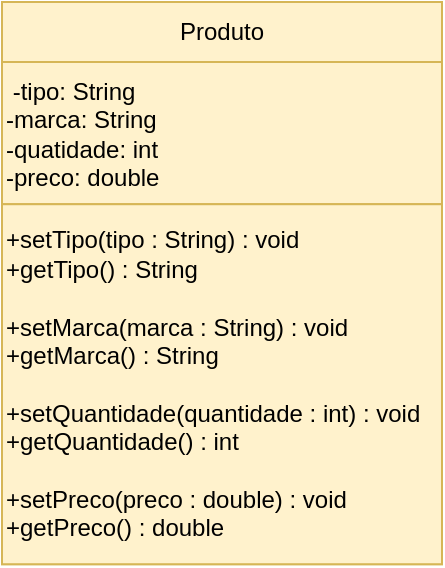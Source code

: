 <mxfile version="21.0.2" type="device"><diagram id="C5RBs43oDa-KdzZeNtuy" name="Page-1"><mxGraphModel dx="917" dy="884" grid="1" gridSize="10" guides="1" tooltips="1" connect="1" arrows="1" fold="1" page="0" pageScale="1" pageWidth="827" pageHeight="1169" background="#ffffff" math="0" shadow="0"><root><mxCell id="WIyWlLk6GJQsqaUBKTNV-0"/><mxCell id="WIyWlLk6GJQsqaUBKTNV-1" parent="WIyWlLk6GJQsqaUBKTNV-0"/><mxCell id="CfFzN9pi9WTU5PoHQOGf-20" value="Produto" style="swimlane;fontStyle=0;childLayout=stackLayout;horizontal=1;startSize=30;horizontalStack=0;resizeParent=1;resizeParentMax=0;resizeLast=0;collapsible=1;marginBottom=0;whiteSpace=wrap;html=1;fillColor=#fff2cc;strokeColor=#d6b656;align=center;" vertex="1" parent="WIyWlLk6GJQsqaUBKTNV-1"><mxGeometry x="310" y="-390" width="220" height="281.11" as="geometry"/></mxCell><mxCell id="CfFzN9pi9WTU5PoHQOGf-24" value="&amp;nbsp;-tipo: String&lt;br&gt;-marca: String&lt;br&gt;-quatidade: int&lt;br&gt;-preco: double" style="whiteSpace=wrap;html=1;aspect=fixed;align=left;fillColor=#fff2cc;strokeColor=#d6b656;" vertex="1" parent="CfFzN9pi9WTU5PoHQOGf-20"><mxGeometry y="30" width="220" height="71.11" as="geometry"/></mxCell><mxCell id="CfFzN9pi9WTU5PoHQOGf-25" value="+setTipo(tipo : String) : void&lt;br&gt;+getTipo() : String&lt;br&gt;&lt;br&gt;+setMarca(marca : String) : void&lt;br&gt;+getMarca() : String&lt;br&gt;&lt;br&gt;+setQuantidade(quantidade : int) : void&lt;br&gt;+getQuantidade() : int&lt;br&gt;&lt;br&gt;+setPreco(preco : double) : void&lt;br&gt;+getPreco() : double" style="whiteSpace=wrap;html=1;aspect=fixed;align=left;fillColor=#fff2cc;strokeColor=#d6b656;" vertex="1" parent="CfFzN9pi9WTU5PoHQOGf-20"><mxGeometry y="101.11" width="220" height="180" as="geometry"/></mxCell></root></mxGraphModel></diagram></mxfile>